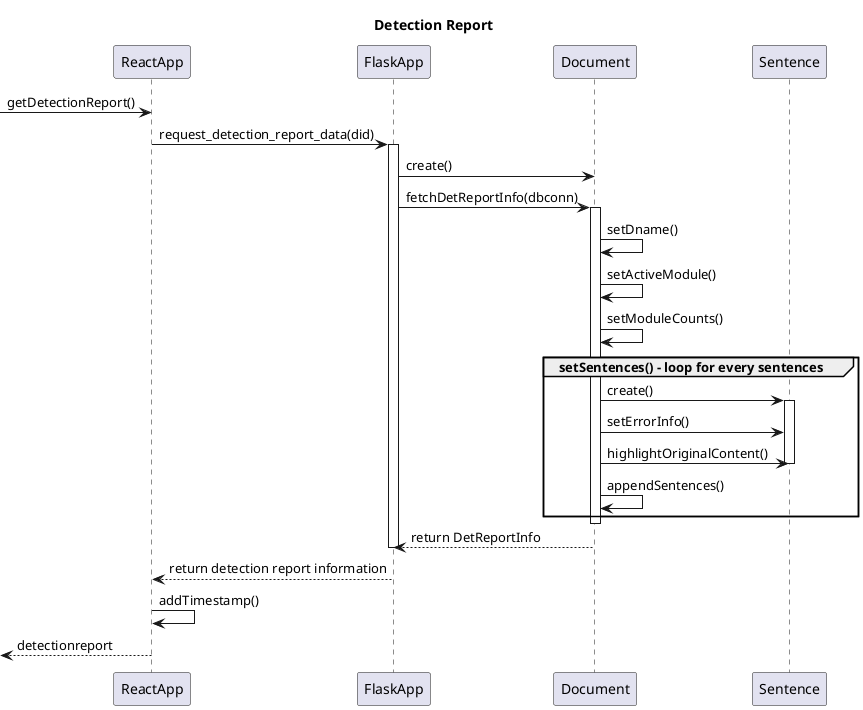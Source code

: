 @startuml
title Detection Report 
-> ReactApp: getDetectionReport()
ReactApp -> FlaskApp: request_detection_report_data(did)
activate FlaskApp
  FlaskApp -> Document: create()
  FlaskApp -> Document: fetchDetReportInfo(dbconn)
  activate Document
    Document -> Document: setDname()
    Document -> Document: setActiveModule()
    Document -> Document: setModuleCounts()
    group setSentences() - loop for every sentences
    Document -> Sentence: create()
      activate Sentence
        Document -> Sentence: setErrorInfo()
        Document -> Sentence: highlightOriginalContent()
      deactivate Sentence
    Document -> Document: appendSentences()
    end
  deactivate Document
  Document --> FlaskApp: return DetReportInfo
deactivate FlaskApp
FlaskApp --> ReactApp: return detection report information
ReactApp -> ReactApp: addTimestamp()
<-- ReactApp: detectionreport
@enduml